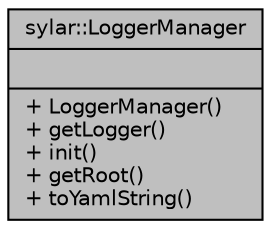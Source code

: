 digraph "sylar::LoggerManager"
{
 // LATEX_PDF_SIZE
  edge [fontname="Helvetica",fontsize="10",labelfontname="Helvetica",labelfontsize="10"];
  node [fontname="Helvetica",fontsize="10",shape=record];
  Node1 [label="{sylar::LoggerManager\n||+ LoggerManager()\l+ getLogger()\l+ init()\l+ getRoot()\l+ toYamlString()\l}",height=0.2,width=0.4,color="black", fillcolor="grey75", style="filled", fontcolor="black",tooltip="日志器管理类"];
}

